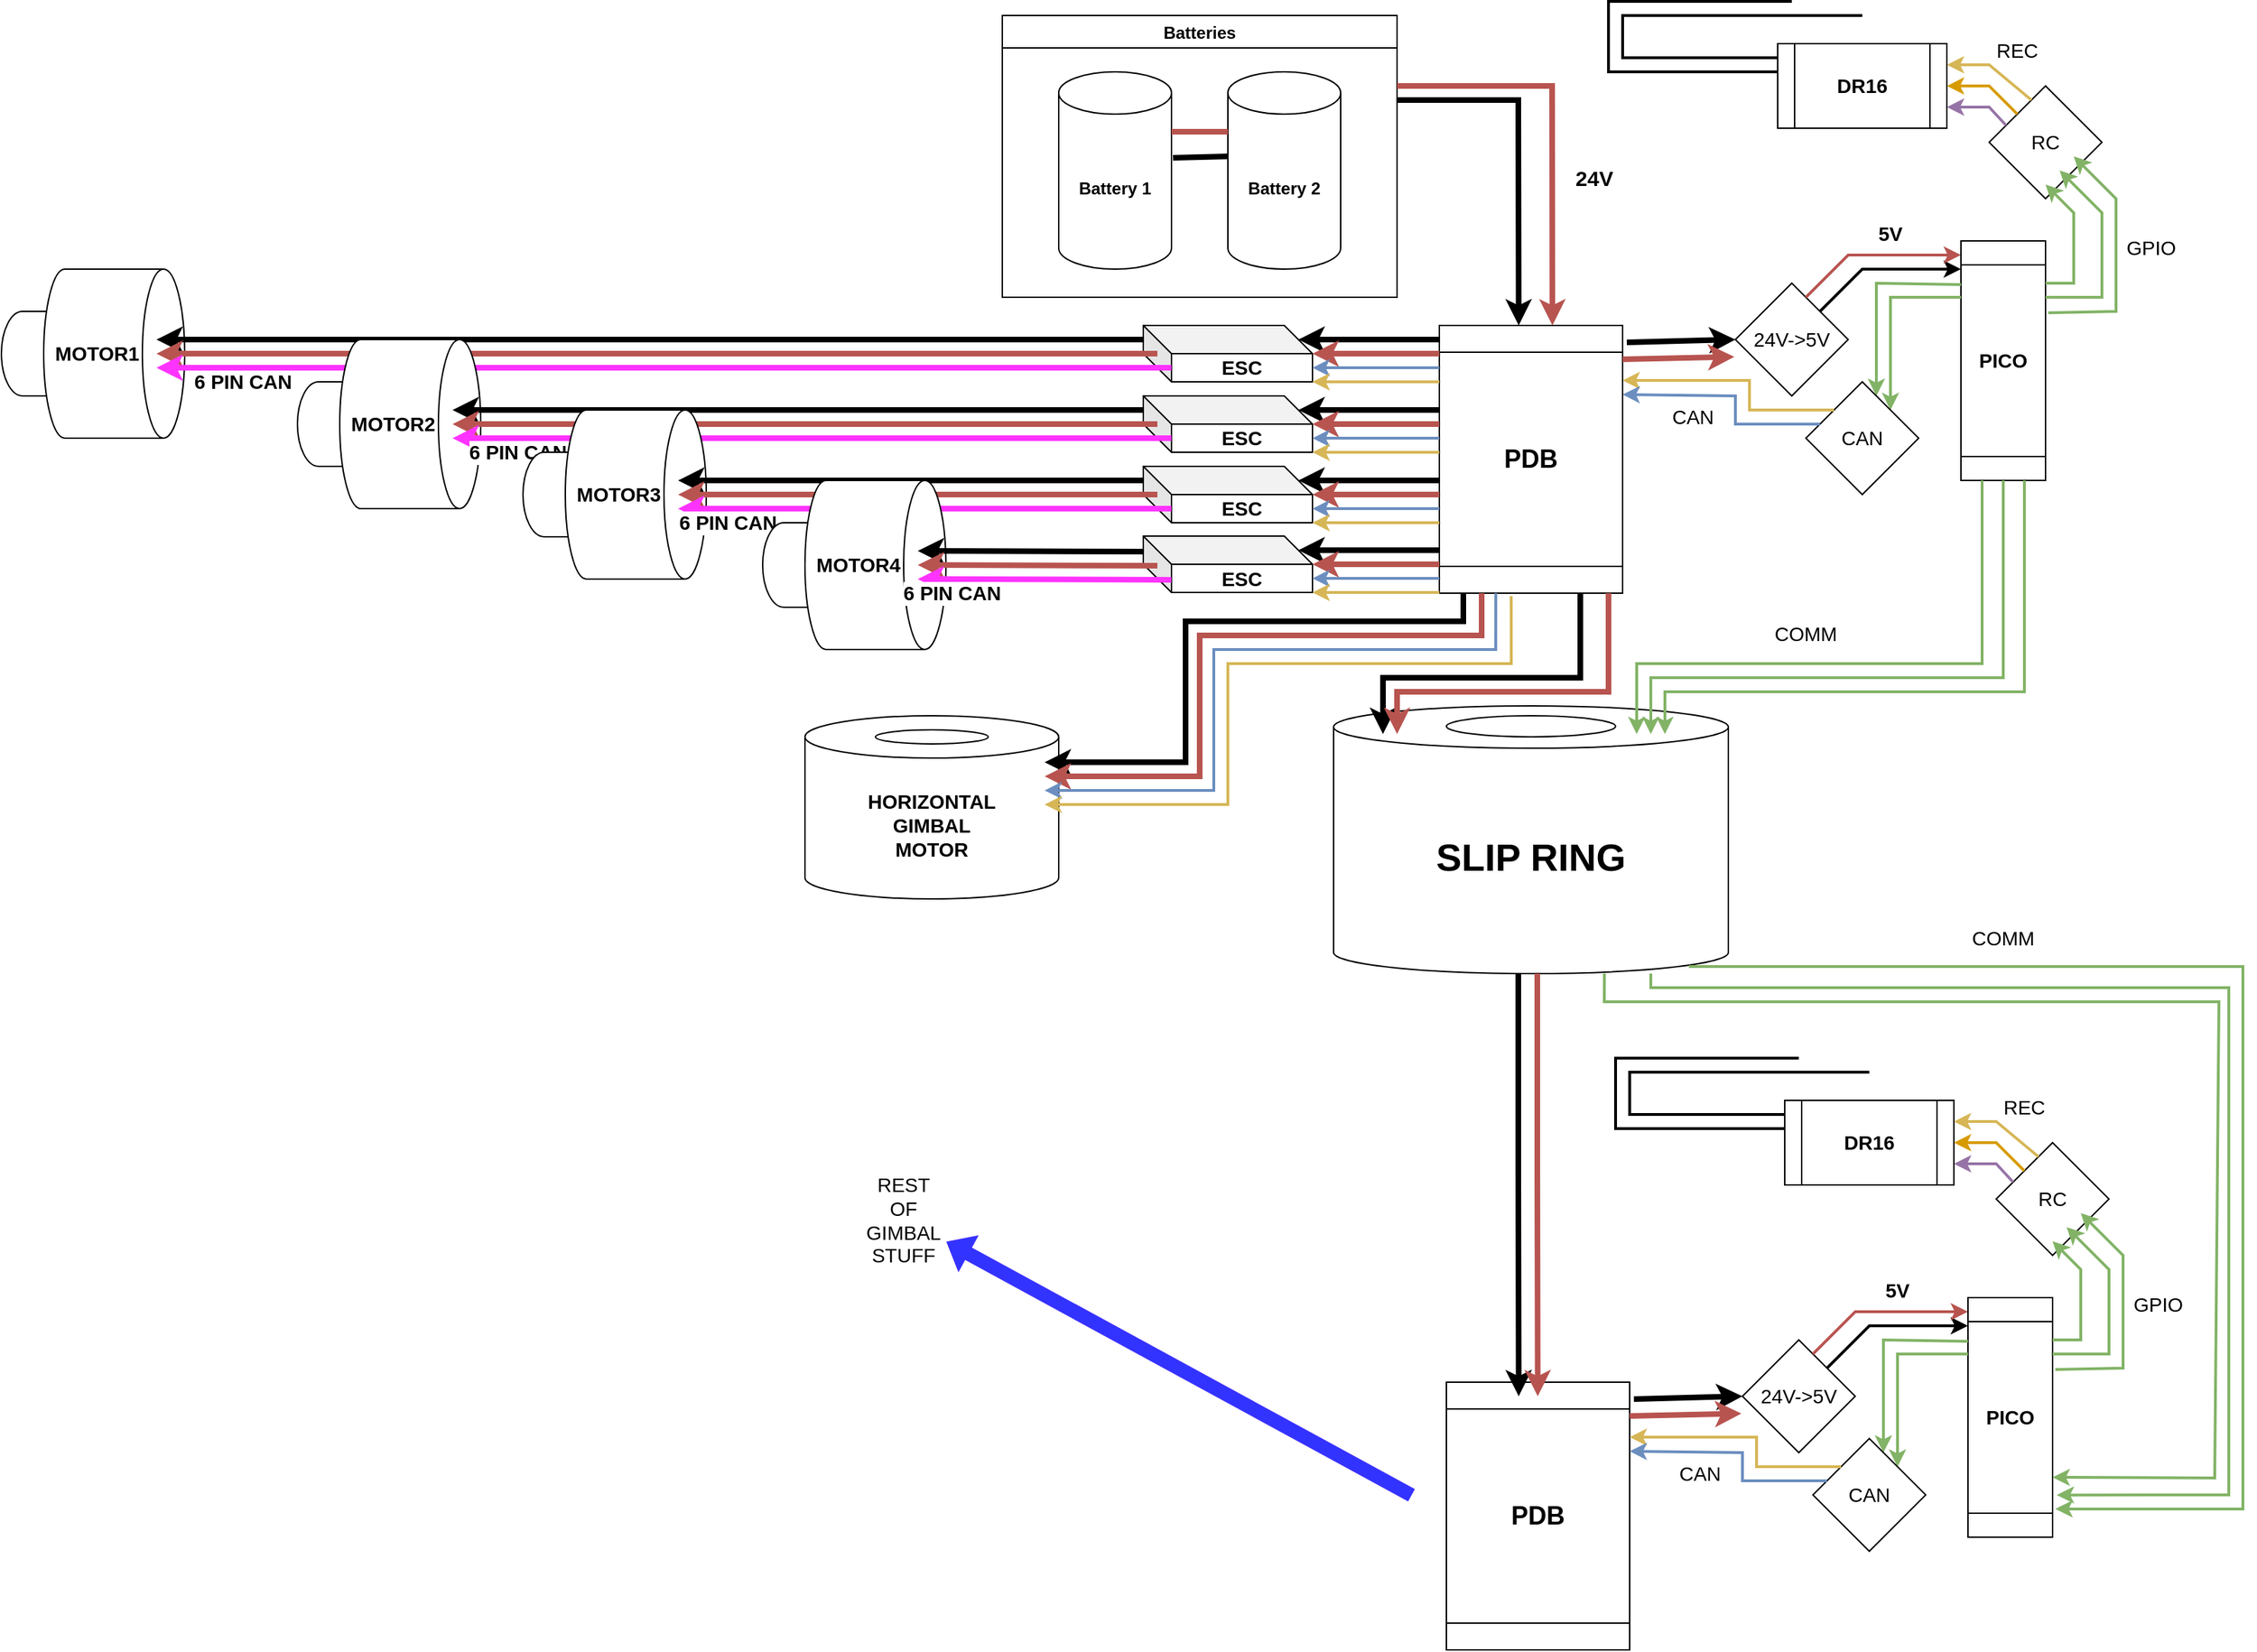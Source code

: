 <mxfile version="20.0.4" type="github">
  <diagram id="C5RBs43oDa-KdzZeNtuy" name="Page-1">
    <mxGraphModel dx="2061" dy="1180" grid="1" gridSize="10" guides="1" tooltips="1" connect="1" arrows="1" fold="1" page="1" pageScale="1" pageWidth="827" pageHeight="1169" math="0" shadow="0">
      <root>
        <mxCell id="WIyWlLk6GJQsqaUBKTNV-0" />
        <mxCell id="WIyWlLk6GJQsqaUBKTNV-1" parent="WIyWlLk6GJQsqaUBKTNV-0" />
        <mxCell id="nK2j5enhJsr7-rCD3_EY-157" value="&lt;div&gt;&lt;b&gt;HORIZONTAL&lt;/b&gt;&lt;/div&gt;&lt;div&gt;&lt;b&gt;GIMBAL&lt;/b&gt;&lt;/div&gt;&lt;div&gt;&lt;b&gt;MOTOR&lt;br&gt;&lt;/b&gt;&lt;/div&gt;" style="shape=cylinder3;whiteSpace=wrap;html=1;boundedLbl=1;backgroundOutline=1;size=15;fontSize=14;" vertex="1" parent="WIyWlLk6GJQsqaUBKTNV-1">
          <mxGeometry x="610" y="527" width="180" height="130" as="geometry" />
        </mxCell>
        <mxCell id="nK2j5enhJsr7-rCD3_EY-158" value="" style="ellipse;whiteSpace=wrap;html=1;fontSize=14;" vertex="1" parent="WIyWlLk6GJQsqaUBKTNV-1">
          <mxGeometry x="660" y="537" width="80" height="10" as="geometry" />
        </mxCell>
        <mxCell id="nK2j5enhJsr7-rCD3_EY-0" value="Batteries" style="swimlane;" vertex="1" parent="WIyWlLk6GJQsqaUBKTNV-1">
          <mxGeometry x="750" y="30" width="280" height="200" as="geometry" />
        </mxCell>
        <mxCell id="nK2j5enhJsr7-rCD3_EY-1" value="&lt;b&gt;Battery 1&lt;/b&gt;" style="shape=cylinder3;whiteSpace=wrap;html=1;boundedLbl=1;backgroundOutline=1;size=15;" vertex="1" parent="nK2j5enhJsr7-rCD3_EY-0">
          <mxGeometry x="40" y="40" width="80" height="140" as="geometry" />
        </mxCell>
        <mxCell id="nK2j5enhJsr7-rCD3_EY-2" value="&lt;b&gt;Battery 2&lt;/b&gt;" style="shape=cylinder3;whiteSpace=wrap;html=1;boundedLbl=1;backgroundOutline=1;size=15;" vertex="1" parent="nK2j5enhJsr7-rCD3_EY-0">
          <mxGeometry x="160" y="40" width="80" height="140" as="geometry" />
        </mxCell>
        <mxCell id="nK2j5enhJsr7-rCD3_EY-3" value="" style="endArrow=none;html=1;rounded=0;entryX=0;entryY=0;entryDx=0;entryDy=42.5;entryPerimeter=0;exitX=1;exitY=0;exitDx=0;exitDy=42.5;exitPerimeter=0;fillColor=#f8cecc;strokeColor=#b85450;strokeWidth=4;" edge="1" parent="nK2j5enhJsr7-rCD3_EY-0" source="nK2j5enhJsr7-rCD3_EY-1" target="nK2j5enhJsr7-rCD3_EY-2">
          <mxGeometry width="50" height="50" relative="1" as="geometry">
            <mxPoint x="350" y="460" as="sourcePoint" />
            <mxPoint x="400" y="410" as="targetPoint" />
          </mxGeometry>
        </mxCell>
        <mxCell id="nK2j5enhJsr7-rCD3_EY-4" value="" style="endArrow=none;html=1;rounded=0;exitX=1.013;exitY=0.436;exitDx=0;exitDy=0;exitPerimeter=0;strokeWidth=4;" edge="1" parent="nK2j5enhJsr7-rCD3_EY-0" source="nK2j5enhJsr7-rCD3_EY-1">
          <mxGeometry width="50" height="50" relative="1" as="geometry">
            <mxPoint x="350" y="460" as="sourcePoint" />
            <mxPoint x="160" y="100" as="targetPoint" />
          </mxGeometry>
        </mxCell>
        <mxCell id="nK2j5enhJsr7-rCD3_EY-5" value="&lt;font style=&quot;font-size: 18px;&quot;&gt;&lt;b&gt;PDB&lt;/b&gt;&lt;/font&gt;" style="shape=process;whiteSpace=wrap;html=1;backgroundOutline=1;direction=south;" vertex="1" parent="WIyWlLk6GJQsqaUBKTNV-1">
          <mxGeometry x="1060" y="250" width="130" height="190" as="geometry" />
        </mxCell>
        <mxCell id="nK2j5enhJsr7-rCD3_EY-6" value="" style="endArrow=classic;html=1;rounded=0;strokeWidth=4;entryX=0;entryY=0.567;entryDx=0;entryDy=0;entryPerimeter=0;" edge="1" parent="WIyWlLk6GJQsqaUBKTNV-1" target="nK2j5enhJsr7-rCD3_EY-5">
          <mxGeometry width="50" height="50" relative="1" as="geometry">
            <mxPoint x="1030" y="90" as="sourcePoint" />
            <mxPoint x="1190" y="240" as="targetPoint" />
            <Array as="points">
              <mxPoint x="1116" y="90" />
            </Array>
          </mxGeometry>
        </mxCell>
        <mxCell id="nK2j5enhJsr7-rCD3_EY-7" value="" style="endArrow=classic;html=1;rounded=0;strokeWidth=4;entryX=0;entryY=0.383;entryDx=0;entryDy=0;exitX=1;exitY=0.25;exitDx=0;exitDy=0;entryPerimeter=0;fillColor=#f8cecc;strokeColor=#b85450;" edge="1" parent="WIyWlLk6GJQsqaUBKTNV-1" source="nK2j5enhJsr7-rCD3_EY-0" target="nK2j5enhJsr7-rCD3_EY-5">
          <mxGeometry width="50" height="50" relative="1" as="geometry">
            <mxPoint x="1050" y="90" as="sourcePoint" />
            <mxPoint x="1129" y="250" as="targetPoint" />
            <Array as="points">
              <mxPoint x="1140" y="80" />
            </Array>
          </mxGeometry>
        </mxCell>
        <mxCell id="nK2j5enhJsr7-rCD3_EY-8" value="&lt;font size=&quot;1&quot;&gt;&lt;b style=&quot;font-size: 15px;&quot;&gt;24V&lt;/b&gt;&lt;/font&gt;" style="text;html=1;strokeColor=none;fillColor=none;align=center;verticalAlign=middle;whiteSpace=wrap;rounded=0;" vertex="1" parent="WIyWlLk6GJQsqaUBKTNV-1">
          <mxGeometry x="1140" y="130" width="60" height="30" as="geometry" />
        </mxCell>
        <mxCell id="nK2j5enhJsr7-rCD3_EY-12" value="" style="endArrow=classic;html=1;rounded=0;fontSize=14;strokeWidth=4;exitX=0.063;exitY=-0.023;exitDx=0;exitDy=0;exitPerimeter=0;" edge="1" parent="WIyWlLk6GJQsqaUBKTNV-1" source="nK2j5enhJsr7-rCD3_EY-5">
          <mxGeometry width="50" height="50" relative="1" as="geometry">
            <mxPoint x="1140" y="370" as="sourcePoint" />
            <mxPoint x="1270" y="260" as="targetPoint" />
          </mxGeometry>
        </mxCell>
        <mxCell id="nK2j5enhJsr7-rCD3_EY-13" value="" style="endArrow=classic;html=1;rounded=0;fontSize=14;strokeWidth=4;entryX=0;entryY=0.25;entryDx=0;entryDy=0;fillColor=#f8cecc;strokeColor=#b85450;exitX=0.126;exitY=0;exitDx=0;exitDy=0;exitPerimeter=0;" edge="1" parent="WIyWlLk6GJQsqaUBKTNV-1" source="nK2j5enhJsr7-rCD3_EY-5">
          <mxGeometry width="50" height="50" relative="1" as="geometry">
            <mxPoint x="1200" y="271.97" as="sourcePoint" />
            <mxPoint x="1269.232" y="272.222" as="targetPoint" />
          </mxGeometry>
        </mxCell>
        <mxCell id="nK2j5enhJsr7-rCD3_EY-16" value="24V-&amp;gt;5V" style="rhombus;whiteSpace=wrap;html=1;fontSize=14;" vertex="1" parent="WIyWlLk6GJQsqaUBKTNV-1">
          <mxGeometry x="1270" y="220" width="80" height="80" as="geometry" />
        </mxCell>
        <mxCell id="nK2j5enhJsr7-rCD3_EY-17" value="" style="endArrow=classic;html=1;rounded=0;fontSize=14;strokeWidth=2;endSize=6;jumpSize=6;" edge="1" parent="WIyWlLk6GJQsqaUBKTNV-1" source="nK2j5enhJsr7-rCD3_EY-16">
          <mxGeometry width="50" height="50" relative="1" as="geometry">
            <mxPoint x="1390" y="230" as="sourcePoint" />
            <mxPoint x="1430" y="210" as="targetPoint" />
            <Array as="points">
              <mxPoint x="1360" y="210" />
            </Array>
          </mxGeometry>
        </mxCell>
        <mxCell id="nK2j5enhJsr7-rCD3_EY-18" value="" style="endArrow=classic;html=1;rounded=0;fontSize=14;strokeWidth=2;endSize=6;jumpSize=6;fillColor=#f8cecc;strokeColor=#b85450;" edge="1" parent="WIyWlLk6GJQsqaUBKTNV-1">
          <mxGeometry width="50" height="50" relative="1" as="geometry">
            <mxPoint x="1320" y="230" as="sourcePoint" />
            <mxPoint x="1430" y="200" as="targetPoint" />
            <Array as="points">
              <mxPoint x="1350" y="200" />
            </Array>
          </mxGeometry>
        </mxCell>
        <mxCell id="nK2j5enhJsr7-rCD3_EY-19" value="&lt;b&gt;5V&lt;/b&gt;" style="text;html=1;strokeColor=none;fillColor=none;align=center;verticalAlign=middle;whiteSpace=wrap;rounded=0;fontSize=14;" vertex="1" parent="WIyWlLk6GJQsqaUBKTNV-1">
          <mxGeometry x="1350" y="170" width="60" height="30" as="geometry" />
        </mxCell>
        <mxCell id="nK2j5enhJsr7-rCD3_EY-21" value="&lt;b&gt;PICO&lt;/b&gt;" style="shape=process;whiteSpace=wrap;html=1;backgroundOutline=1;fontSize=14;direction=south;" vertex="1" parent="WIyWlLk6GJQsqaUBKTNV-1">
          <mxGeometry x="1430" y="190" width="60" height="170" as="geometry" />
        </mxCell>
        <mxCell id="nK2j5enhJsr7-rCD3_EY-23" value="" style="endArrow=classic;html=1;rounded=0;fontSize=14;endSize=6;strokeWidth=2;jumpSize=6;exitX=0.182;exitY=1;exitDx=0;exitDy=0;exitPerimeter=0;fillColor=#d5e8d4;strokeColor=#82b366;" edge="1" parent="WIyWlLk6GJQsqaUBKTNV-1" source="nK2j5enhJsr7-rCD3_EY-21">
          <mxGeometry width="50" height="50" relative="1" as="geometry">
            <mxPoint x="1120" y="290" as="sourcePoint" />
            <mxPoint x="1370" y="300" as="targetPoint" />
            <Array as="points">
              <mxPoint x="1370" y="220" />
            </Array>
          </mxGeometry>
        </mxCell>
        <mxCell id="nK2j5enhJsr7-rCD3_EY-25" value="" style="endArrow=classic;html=1;rounded=0;fontSize=14;endSize=6;strokeWidth=2;jumpSize=6;fillColor=#d5e8d4;strokeColor=#82b366;" edge="1" parent="WIyWlLk6GJQsqaUBKTNV-1">
          <mxGeometry width="50" height="50" relative="1" as="geometry">
            <mxPoint x="1430" y="230" as="sourcePoint" />
            <mxPoint x="1380" y="310" as="targetPoint" />
            <Array as="points">
              <mxPoint x="1380" y="230" />
            </Array>
          </mxGeometry>
        </mxCell>
        <mxCell id="nK2j5enhJsr7-rCD3_EY-26" value="CAN " style="rhombus;whiteSpace=wrap;html=1;fontSize=14;" vertex="1" parent="WIyWlLk6GJQsqaUBKTNV-1">
          <mxGeometry x="1320" y="290" width="80" height="80" as="geometry" />
        </mxCell>
        <mxCell id="nK2j5enhJsr7-rCD3_EY-27" value="" style="endArrow=classic;html=1;rounded=0;fontSize=14;endSize=6;strokeWidth=2;jumpSize=6;exitX=0;exitY=0;exitDx=0;exitDy=0;fillColor=#fff2cc;strokeColor=#d6b656;" edge="1" parent="WIyWlLk6GJQsqaUBKTNV-1" source="nK2j5enhJsr7-rCD3_EY-26">
          <mxGeometry width="50" height="50" relative="1" as="geometry">
            <mxPoint x="1120" y="290" as="sourcePoint" />
            <mxPoint x="1190" y="289" as="targetPoint" />
            <Array as="points">
              <mxPoint x="1280" y="310" />
              <mxPoint x="1280" y="289" />
            </Array>
          </mxGeometry>
        </mxCell>
        <mxCell id="nK2j5enhJsr7-rCD3_EY-28" value="" style="endArrow=classic;html=1;rounded=0;fontSize=14;endSize=6;strokeWidth=2;jumpSize=6;fillColor=#dae8fc;strokeColor=#6c8ebf;" edge="1" parent="WIyWlLk6GJQsqaUBKTNV-1">
          <mxGeometry width="50" height="50" relative="1" as="geometry">
            <mxPoint x="1330" y="320" as="sourcePoint" />
            <mxPoint x="1190" y="299" as="targetPoint" />
            <Array as="points">
              <mxPoint x="1270" y="320" />
              <mxPoint x="1270" y="300" />
            </Array>
          </mxGeometry>
        </mxCell>
        <mxCell id="nK2j5enhJsr7-rCD3_EY-29" value="RC" style="rhombus;whiteSpace=wrap;html=1;fontSize=14;" vertex="1" parent="WIyWlLk6GJQsqaUBKTNV-1">
          <mxGeometry x="1450" y="80" width="80" height="80" as="geometry" />
        </mxCell>
        <mxCell id="nK2j5enhJsr7-rCD3_EY-30" value="" style="endArrow=classic;html=1;rounded=0;fontSize=14;endSize=6;strokeWidth=2;jumpSize=6;fillColor=#d5e8d4;strokeColor=#82b366;" edge="1" parent="WIyWlLk6GJQsqaUBKTNV-1">
          <mxGeometry width="50" height="50" relative="1" as="geometry">
            <mxPoint x="1490" y="220" as="sourcePoint" />
            <mxPoint x="1490" y="150" as="targetPoint" />
            <Array as="points">
              <mxPoint x="1510" y="220" />
              <mxPoint x="1510" y="170" />
            </Array>
          </mxGeometry>
        </mxCell>
        <mxCell id="nK2j5enhJsr7-rCD3_EY-31" value="" style="endArrow=classic;html=1;rounded=0;fontSize=14;endSize=6;strokeWidth=2;jumpSize=6;fillColor=#d5e8d4;strokeColor=#82b366;" edge="1" parent="WIyWlLk6GJQsqaUBKTNV-1">
          <mxGeometry width="50" height="50" relative="1" as="geometry">
            <mxPoint x="1490" y="230" as="sourcePoint" />
            <mxPoint x="1500" y="140" as="targetPoint" />
            <Array as="points">
              <mxPoint x="1530" y="230" />
              <mxPoint x="1530" y="170" />
            </Array>
          </mxGeometry>
        </mxCell>
        <mxCell id="nK2j5enhJsr7-rCD3_EY-32" value="" style="endArrow=classic;html=1;rounded=0;fontSize=14;endSize=6;strokeWidth=2;jumpSize=6;exitX=0.3;exitY=-0.033;exitDx=0;exitDy=0;exitPerimeter=0;fillColor=#d5e8d4;strokeColor=#82b366;" edge="1" parent="WIyWlLk6GJQsqaUBKTNV-1" source="nK2j5enhJsr7-rCD3_EY-21">
          <mxGeometry width="50" height="50" relative="1" as="geometry">
            <mxPoint x="1500" y="240" as="sourcePoint" />
            <mxPoint x="1510" y="130" as="targetPoint" />
            <Array as="points">
              <mxPoint x="1540" y="240" />
              <mxPoint x="1540" y="160" />
            </Array>
          </mxGeometry>
        </mxCell>
        <mxCell id="nK2j5enhJsr7-rCD3_EY-33" value="&lt;b&gt;DR16&lt;/b&gt;" style="shape=process;whiteSpace=wrap;html=1;backgroundOutline=1;fontSize=14;" vertex="1" parent="WIyWlLk6GJQsqaUBKTNV-1">
          <mxGeometry x="1300" y="50" width="120" height="60" as="geometry" />
        </mxCell>
        <mxCell id="nK2j5enhJsr7-rCD3_EY-35" value="" style="endArrow=none;html=1;rounded=0;fontSize=14;endSize=6;strokeWidth=2;jumpSize=6;" edge="1" parent="WIyWlLk6GJQsqaUBKTNV-1">
          <mxGeometry width="50" height="50" relative="1" as="geometry">
            <mxPoint x="1360" y="30" as="sourcePoint" />
            <mxPoint x="1300" y="60" as="targetPoint" />
            <Array as="points">
              <mxPoint x="1190" y="30" />
              <mxPoint x="1190" y="60" />
            </Array>
          </mxGeometry>
        </mxCell>
        <mxCell id="nK2j5enhJsr7-rCD3_EY-36" value="" style="endArrow=none;html=1;rounded=0;fontSize=14;endSize=6;strokeWidth=2;jumpSize=6;" edge="1" parent="WIyWlLk6GJQsqaUBKTNV-1">
          <mxGeometry width="50" height="50" relative="1" as="geometry">
            <mxPoint x="1310" y="20" as="sourcePoint" />
            <mxPoint x="1300" y="70" as="targetPoint" />
            <Array as="points">
              <mxPoint x="1180" y="20" />
              <mxPoint x="1180" y="70" />
            </Array>
          </mxGeometry>
        </mxCell>
        <mxCell id="nK2j5enhJsr7-rCD3_EY-37" value="" style="endArrow=classic;html=1;rounded=0;fontSize=14;endSize=6;strokeWidth=2;jumpSize=6;entryX=1;entryY=0.25;entryDx=0;entryDy=0;fillColor=#fff2cc;strokeColor=#d6b656;" edge="1" parent="WIyWlLk6GJQsqaUBKTNV-1" target="nK2j5enhJsr7-rCD3_EY-33">
          <mxGeometry width="50" height="50" relative="1" as="geometry">
            <mxPoint x="1480" y="90" as="sourcePoint" />
            <mxPoint x="1450" y="60" as="targetPoint" />
            <Array as="points">
              <mxPoint x="1450" y="65" />
            </Array>
          </mxGeometry>
        </mxCell>
        <mxCell id="nK2j5enhJsr7-rCD3_EY-38" value="" style="endArrow=classic;html=1;rounded=0;fontSize=14;endSize=6;strokeWidth=2;jumpSize=6;exitX=0;exitY=0;exitDx=0;exitDy=0;entryX=1;entryY=0.5;entryDx=0;entryDy=0;fillColor=#ffe6cc;strokeColor=#d79b00;" edge="1" parent="WIyWlLk6GJQsqaUBKTNV-1" source="nK2j5enhJsr7-rCD3_EY-29" target="nK2j5enhJsr7-rCD3_EY-33">
          <mxGeometry width="50" height="50" relative="1" as="geometry">
            <mxPoint x="1492" y="97.04" as="sourcePoint" />
            <mxPoint x="1430" y="75" as="targetPoint" />
            <Array as="points">
              <mxPoint x="1450" y="80" />
            </Array>
          </mxGeometry>
        </mxCell>
        <mxCell id="nK2j5enhJsr7-rCD3_EY-39" value="" style="endArrow=classic;html=1;rounded=0;fontSize=14;endSize=6;strokeWidth=2;jumpSize=6;exitX=0.15;exitY=0.35;exitDx=0;exitDy=0;exitPerimeter=0;entryX=1;entryY=0.75;entryDx=0;entryDy=0;fillColor=#e1d5e7;strokeColor=#9673a6;" edge="1" parent="WIyWlLk6GJQsqaUBKTNV-1" source="nK2j5enhJsr7-rCD3_EY-29" target="nK2j5enhJsr7-rCD3_EY-33">
          <mxGeometry width="50" height="50" relative="1" as="geometry">
            <mxPoint x="1487.04" y="106" as="sourcePoint" />
            <mxPoint x="1430" y="90" as="targetPoint" />
            <Array as="points">
              <mxPoint x="1450" y="95" />
            </Array>
          </mxGeometry>
        </mxCell>
        <mxCell id="nK2j5enhJsr7-rCD3_EY-48" value="&lt;b&gt;ESC&lt;/b&gt;" style="shape=cube;whiteSpace=wrap;html=1;boundedLbl=1;backgroundOutline=1;darkOpacity=0.05;darkOpacity2=0.1;fontSize=14;" vertex="1" parent="WIyWlLk6GJQsqaUBKTNV-1">
          <mxGeometry x="850" y="250" width="120" height="40" as="geometry" />
        </mxCell>
        <mxCell id="nK2j5enhJsr7-rCD3_EY-50" value="" style="endArrow=classic;html=1;rounded=0;fontSize=14;endSize=6;strokeWidth=4;jumpSize=6;exitX=0.158;exitY=1;exitDx=0;exitDy=0;exitPerimeter=0;entryX=0;entryY=0;entryDx=110;entryDy=10;entryPerimeter=0;" edge="1" parent="WIyWlLk6GJQsqaUBKTNV-1" target="nK2j5enhJsr7-rCD3_EY-48">
          <mxGeometry width="50" height="50" relative="1" as="geometry">
            <mxPoint x="1060" y="260.02" as="sourcePoint" />
            <mxPoint x="930" y="450" as="targetPoint" />
          </mxGeometry>
        </mxCell>
        <mxCell id="nK2j5enhJsr7-rCD3_EY-51" value="" style="endArrow=classic;html=1;rounded=0;fontSize=14;endSize=6;strokeWidth=4;jumpSize=6;entryX=0;entryY=0;entryDx=110;entryDy=10;entryPerimeter=0;fillColor=#f8cecc;strokeColor=#b85450;" edge="1" parent="WIyWlLk6GJQsqaUBKTNV-1">
          <mxGeometry width="50" height="50" relative="1" as="geometry">
            <mxPoint x="1060" y="270" as="sourcePoint" />
            <mxPoint x="970" y="270" as="targetPoint" />
            <Array as="points">
              <mxPoint x="1020" y="270" />
            </Array>
          </mxGeometry>
        </mxCell>
        <mxCell id="nK2j5enhJsr7-rCD3_EY-52" value="" style="endArrow=classic;html=1;rounded=0;fontSize=14;endSize=6;strokeWidth=2;jumpSize=6;fillColor=#dae8fc;strokeColor=#6c8ebf;" edge="1" parent="WIyWlLk6GJQsqaUBKTNV-1">
          <mxGeometry width="50" height="50" relative="1" as="geometry">
            <mxPoint x="1060" y="280" as="sourcePoint" />
            <mxPoint x="970" y="280" as="targetPoint" />
          </mxGeometry>
        </mxCell>
        <mxCell id="nK2j5enhJsr7-rCD3_EY-53" value="" style="endArrow=classic;html=1;rounded=0;fontSize=14;endSize=6;strokeWidth=2;jumpSize=6;fillColor=#fff2cc;strokeColor=#d6b656;" edge="1" parent="WIyWlLk6GJQsqaUBKTNV-1">
          <mxGeometry width="50" height="50" relative="1" as="geometry">
            <mxPoint x="1060" y="290" as="sourcePoint" />
            <mxPoint x="970" y="290" as="targetPoint" />
          </mxGeometry>
        </mxCell>
        <mxCell id="nK2j5enhJsr7-rCD3_EY-55" value="&lt;b&gt;ESC&lt;/b&gt;" style="shape=cube;whiteSpace=wrap;html=1;boundedLbl=1;backgroundOutline=1;darkOpacity=0.05;darkOpacity2=0.1;fontSize=14;" vertex="1" parent="WIyWlLk6GJQsqaUBKTNV-1">
          <mxGeometry x="850" y="300" width="120" height="40" as="geometry" />
        </mxCell>
        <mxCell id="nK2j5enhJsr7-rCD3_EY-56" value="" style="endArrow=classic;html=1;rounded=0;fontSize=14;endSize=6;strokeWidth=4;jumpSize=6;exitX=0.158;exitY=1;exitDx=0;exitDy=0;exitPerimeter=0;entryX=0;entryY=0;entryDx=110;entryDy=10;entryPerimeter=0;" edge="1" parent="WIyWlLk6GJQsqaUBKTNV-1" target="nK2j5enhJsr7-rCD3_EY-55">
          <mxGeometry width="50" height="50" relative="1" as="geometry">
            <mxPoint x="1060" y="310.02" as="sourcePoint" />
            <mxPoint x="930" y="500" as="targetPoint" />
          </mxGeometry>
        </mxCell>
        <mxCell id="nK2j5enhJsr7-rCD3_EY-57" value="" style="endArrow=classic;html=1;rounded=0;fontSize=14;endSize=6;strokeWidth=4;jumpSize=6;entryX=0;entryY=0;entryDx=110;entryDy=10;entryPerimeter=0;fillColor=#f8cecc;strokeColor=#b85450;" edge="1" parent="WIyWlLk6GJQsqaUBKTNV-1">
          <mxGeometry width="50" height="50" relative="1" as="geometry">
            <mxPoint x="1060" y="320" as="sourcePoint" />
            <mxPoint x="970" y="320" as="targetPoint" />
            <Array as="points">
              <mxPoint x="1020" y="320" />
            </Array>
          </mxGeometry>
        </mxCell>
        <mxCell id="nK2j5enhJsr7-rCD3_EY-58" value="" style="endArrow=classic;html=1;rounded=0;fontSize=14;endSize=6;strokeWidth=2;jumpSize=6;fillColor=#dae8fc;strokeColor=#6c8ebf;" edge="1" parent="WIyWlLk6GJQsqaUBKTNV-1">
          <mxGeometry width="50" height="50" relative="1" as="geometry">
            <mxPoint x="1060" y="330" as="sourcePoint" />
            <mxPoint x="970" y="330" as="targetPoint" />
          </mxGeometry>
        </mxCell>
        <mxCell id="nK2j5enhJsr7-rCD3_EY-59" value="" style="endArrow=classic;html=1;rounded=0;fontSize=14;endSize=6;strokeWidth=2;jumpSize=6;fillColor=#fff2cc;strokeColor=#d6b656;" edge="1" parent="WIyWlLk6GJQsqaUBKTNV-1">
          <mxGeometry width="50" height="50" relative="1" as="geometry">
            <mxPoint x="1060" y="340" as="sourcePoint" />
            <mxPoint x="970" y="340" as="targetPoint" />
          </mxGeometry>
        </mxCell>
        <mxCell id="nK2j5enhJsr7-rCD3_EY-60" value="&lt;b&gt;ESC&lt;/b&gt;" style="shape=cube;whiteSpace=wrap;html=1;boundedLbl=1;backgroundOutline=1;darkOpacity=0.05;darkOpacity2=0.1;fontSize=14;" vertex="1" parent="WIyWlLk6GJQsqaUBKTNV-1">
          <mxGeometry x="850" y="350" width="120" height="40" as="geometry" />
        </mxCell>
        <mxCell id="nK2j5enhJsr7-rCD3_EY-61" value="" style="endArrow=classic;html=1;rounded=0;fontSize=14;endSize=6;strokeWidth=4;jumpSize=6;exitX=0.158;exitY=1;exitDx=0;exitDy=0;exitPerimeter=0;entryX=0;entryY=0;entryDx=110;entryDy=10;entryPerimeter=0;" edge="1" parent="WIyWlLk6GJQsqaUBKTNV-1" target="nK2j5enhJsr7-rCD3_EY-60">
          <mxGeometry width="50" height="50" relative="1" as="geometry">
            <mxPoint x="1060" y="360.02" as="sourcePoint" />
            <mxPoint x="930" y="550" as="targetPoint" />
          </mxGeometry>
        </mxCell>
        <mxCell id="nK2j5enhJsr7-rCD3_EY-62" value="" style="endArrow=classic;html=1;rounded=0;fontSize=14;endSize=6;strokeWidth=4;jumpSize=6;entryX=0;entryY=0;entryDx=110;entryDy=10;entryPerimeter=0;fillColor=#f8cecc;strokeColor=#b85450;" edge="1" parent="WIyWlLk6GJQsqaUBKTNV-1">
          <mxGeometry width="50" height="50" relative="1" as="geometry">
            <mxPoint x="1060" y="370" as="sourcePoint" />
            <mxPoint x="970" y="370" as="targetPoint" />
            <Array as="points">
              <mxPoint x="1020" y="370" />
            </Array>
          </mxGeometry>
        </mxCell>
        <mxCell id="nK2j5enhJsr7-rCD3_EY-63" value="" style="endArrow=classic;html=1;rounded=0;fontSize=14;endSize=6;strokeWidth=2;jumpSize=6;fillColor=#dae8fc;strokeColor=#6c8ebf;" edge="1" parent="WIyWlLk6GJQsqaUBKTNV-1">
          <mxGeometry width="50" height="50" relative="1" as="geometry">
            <mxPoint x="1060" y="380" as="sourcePoint" />
            <mxPoint x="970" y="380" as="targetPoint" />
          </mxGeometry>
        </mxCell>
        <mxCell id="nK2j5enhJsr7-rCD3_EY-64" value="" style="endArrow=classic;html=1;rounded=0;fontSize=14;endSize=6;strokeWidth=2;jumpSize=6;fillColor=#fff2cc;strokeColor=#d6b656;" edge="1" parent="WIyWlLk6GJQsqaUBKTNV-1">
          <mxGeometry width="50" height="50" relative="1" as="geometry">
            <mxPoint x="1060" y="390" as="sourcePoint" />
            <mxPoint x="970" y="390" as="targetPoint" />
          </mxGeometry>
        </mxCell>
        <mxCell id="nK2j5enhJsr7-rCD3_EY-65" value="&lt;b&gt;ESC&lt;/b&gt;" style="shape=cube;whiteSpace=wrap;html=1;boundedLbl=1;backgroundOutline=1;darkOpacity=0.05;darkOpacity2=0.1;fontSize=14;" vertex="1" parent="WIyWlLk6GJQsqaUBKTNV-1">
          <mxGeometry x="850" y="399.5" width="120" height="40" as="geometry" />
        </mxCell>
        <mxCell id="nK2j5enhJsr7-rCD3_EY-66" value="" style="endArrow=classic;html=1;rounded=0;fontSize=14;endSize=6;strokeWidth=4;jumpSize=6;exitX=0.158;exitY=1;exitDx=0;exitDy=0;exitPerimeter=0;entryX=0;entryY=0;entryDx=110;entryDy=10;entryPerimeter=0;" edge="1" parent="WIyWlLk6GJQsqaUBKTNV-1" target="nK2j5enhJsr7-rCD3_EY-65">
          <mxGeometry width="50" height="50" relative="1" as="geometry">
            <mxPoint x="1060" y="409.52" as="sourcePoint" />
            <mxPoint x="930" y="599.5" as="targetPoint" />
          </mxGeometry>
        </mxCell>
        <mxCell id="nK2j5enhJsr7-rCD3_EY-67" value="" style="endArrow=classic;html=1;rounded=0;fontSize=14;endSize=6;strokeWidth=4;jumpSize=6;entryX=0;entryY=0;entryDx=110;entryDy=10;entryPerimeter=0;fillColor=#f8cecc;strokeColor=#b85450;" edge="1" parent="WIyWlLk6GJQsqaUBKTNV-1">
          <mxGeometry width="50" height="50" relative="1" as="geometry">
            <mxPoint x="1060" y="419.5" as="sourcePoint" />
            <mxPoint x="970" y="419.5" as="targetPoint" />
            <Array as="points">
              <mxPoint x="1020" y="419.5" />
            </Array>
          </mxGeometry>
        </mxCell>
        <mxCell id="nK2j5enhJsr7-rCD3_EY-68" value="" style="endArrow=classic;html=1;rounded=0;fontSize=14;endSize=6;strokeWidth=2;jumpSize=6;fillColor=#dae8fc;strokeColor=#6c8ebf;" edge="1" parent="WIyWlLk6GJQsqaUBKTNV-1">
          <mxGeometry width="50" height="50" relative="1" as="geometry">
            <mxPoint x="1060" y="429.5" as="sourcePoint" />
            <mxPoint x="970" y="429.5" as="targetPoint" />
          </mxGeometry>
        </mxCell>
        <mxCell id="nK2j5enhJsr7-rCD3_EY-69" value="" style="endArrow=classic;html=1;rounded=0;fontSize=14;endSize=6;strokeWidth=2;jumpSize=6;fillColor=#fff2cc;strokeColor=#d6b656;" edge="1" parent="WIyWlLk6GJQsqaUBKTNV-1">
          <mxGeometry width="50" height="50" relative="1" as="geometry">
            <mxPoint x="1060" y="439.5" as="sourcePoint" />
            <mxPoint x="970" y="439.5" as="targetPoint" />
          </mxGeometry>
        </mxCell>
        <mxCell id="nK2j5enhJsr7-rCD3_EY-72" value="REC" style="text;html=1;strokeColor=none;fillColor=none;align=center;verticalAlign=middle;whiteSpace=wrap;rounded=0;fontSize=14;" vertex="1" parent="WIyWlLk6GJQsqaUBKTNV-1">
          <mxGeometry x="1440" y="40" width="60" height="30" as="geometry" />
        </mxCell>
        <mxCell id="nK2j5enhJsr7-rCD3_EY-74" value="CAN" style="text;html=1;strokeColor=none;fillColor=none;align=center;verticalAlign=middle;whiteSpace=wrap;rounded=0;fontSize=14;" vertex="1" parent="WIyWlLk6GJQsqaUBKTNV-1">
          <mxGeometry x="1210" y="300" width="60" height="30" as="geometry" />
        </mxCell>
        <mxCell id="nK2j5enhJsr7-rCD3_EY-76" value="GPIO" style="text;html=1;strokeColor=none;fillColor=none;align=center;verticalAlign=middle;whiteSpace=wrap;rounded=0;fontSize=14;" vertex="1" parent="WIyWlLk6GJQsqaUBKTNV-1">
          <mxGeometry x="1535" y="180" width="60" height="30" as="geometry" />
        </mxCell>
        <mxCell id="nK2j5enhJsr7-rCD3_EY-86" value="" style="shape=cylinder3;whiteSpace=wrap;html=1;boundedLbl=1;backgroundOutline=1;size=15;fontSize=14;direction=south;" vertex="1" parent="WIyWlLk6GJQsqaUBKTNV-1">
          <mxGeometry x="40" y="240" width="80" height="60" as="geometry" />
        </mxCell>
        <mxCell id="nK2j5enhJsr7-rCD3_EY-87" value="&lt;b&gt;MOTOR1&lt;/b&gt;" style="shape=cylinder3;whiteSpace=wrap;html=1;boundedLbl=1;backgroundOutline=1;size=15;fontSize=14;direction=south;" vertex="1" parent="WIyWlLk6GJQsqaUBKTNV-1">
          <mxGeometry x="70" y="210" width="100" height="120" as="geometry" />
        </mxCell>
        <mxCell id="nK2j5enhJsr7-rCD3_EY-88" value="" style="endArrow=classic;html=1;rounded=0;fontSize=14;endSize=6;strokeWidth=4;jumpSize=6;exitX=0;exitY=0;exitDx=0;exitDy=10;exitPerimeter=0;" edge="1" parent="WIyWlLk6GJQsqaUBKTNV-1" source="nK2j5enhJsr7-rCD3_EY-48">
          <mxGeometry width="50" height="50" relative="1" as="geometry">
            <mxPoint x="830" y="260" as="sourcePoint" />
            <mxPoint x="150" y="260" as="targetPoint" />
          </mxGeometry>
        </mxCell>
        <mxCell id="nK2j5enhJsr7-rCD3_EY-89" value="" style="endArrow=classic;html=1;rounded=0;fontSize=14;endSize=6;strokeWidth=4;jumpSize=6;exitX=0;exitY=0;exitDx=0;exitDy=10;exitPerimeter=0;fillColor=#f8cecc;strokeColor=#b85450;" edge="1" parent="WIyWlLk6GJQsqaUBKTNV-1">
          <mxGeometry width="50" height="50" relative="1" as="geometry">
            <mxPoint x="860" y="270" as="sourcePoint" />
            <mxPoint x="150" y="270" as="targetPoint" />
          </mxGeometry>
        </mxCell>
        <mxCell id="nK2j5enhJsr7-rCD3_EY-90" value="" style="endArrow=classic;html=1;rounded=0;fontSize=14;endSize=6;strokeWidth=4;jumpSize=6;exitX=0;exitY=0;exitDx=0;exitDy=10;exitPerimeter=0;fillColor=#f5f5f5;strokeColor=#FF33FF;" edge="1" parent="WIyWlLk6GJQsqaUBKTNV-1">
          <mxGeometry width="50" height="50" relative="1" as="geometry">
            <mxPoint x="870" y="280" as="sourcePoint" />
            <mxPoint x="150" y="280" as="targetPoint" />
          </mxGeometry>
        </mxCell>
        <mxCell id="nK2j5enhJsr7-rCD3_EY-91" value="&lt;b&gt;6 PIN CAN&lt;/b&gt;" style="edgeLabel;html=1;align=center;verticalAlign=middle;resizable=0;points=[];fontSize=14;" vertex="1" connectable="0" parent="nK2j5enhJsr7-rCD3_EY-90">
          <mxGeometry x="0.863" y="3" relative="1" as="geometry">
            <mxPoint x="11" y="7" as="offset" />
          </mxGeometry>
        </mxCell>
        <mxCell id="nK2j5enhJsr7-rCD3_EY-98" value="" style="shape=cylinder3;whiteSpace=wrap;html=1;boundedLbl=1;backgroundOutline=1;size=15;fontSize=14;direction=south;" vertex="1" parent="WIyWlLk6GJQsqaUBKTNV-1">
          <mxGeometry x="250" y="290" width="80" height="60" as="geometry" />
        </mxCell>
        <mxCell id="nK2j5enhJsr7-rCD3_EY-99" value="&lt;b&gt;MOTOR2&lt;/b&gt;" style="shape=cylinder3;whiteSpace=wrap;html=1;boundedLbl=1;backgroundOutline=1;size=15;fontSize=14;direction=south;" vertex="1" parent="WIyWlLk6GJQsqaUBKTNV-1">
          <mxGeometry x="280" y="260" width="100" height="120" as="geometry" />
        </mxCell>
        <mxCell id="nK2j5enhJsr7-rCD3_EY-100" value="" style="endArrow=classic;html=1;rounded=0;fontSize=14;endSize=6;strokeWidth=4;jumpSize=6;" edge="1" parent="WIyWlLk6GJQsqaUBKTNV-1">
          <mxGeometry width="50" height="50" relative="1" as="geometry">
            <mxPoint x="850" y="310" as="sourcePoint" />
            <mxPoint x="360" y="310" as="targetPoint" />
          </mxGeometry>
        </mxCell>
        <mxCell id="nK2j5enhJsr7-rCD3_EY-101" value="" style="endArrow=classic;html=1;rounded=0;fontSize=14;endSize=6;strokeWidth=4;jumpSize=6;fillColor=#f8cecc;strokeColor=#b85450;" edge="1" parent="WIyWlLk6GJQsqaUBKTNV-1">
          <mxGeometry width="50" height="50" relative="1" as="geometry">
            <mxPoint x="860" y="320" as="sourcePoint" />
            <mxPoint x="360" y="320" as="targetPoint" />
          </mxGeometry>
        </mxCell>
        <mxCell id="nK2j5enhJsr7-rCD3_EY-102" value="" style="endArrow=classic;html=1;rounded=0;fontSize=14;endSize=6;strokeWidth=4;jumpSize=6;fillColor=#f5f5f5;strokeColor=#FF33FF;" edge="1" parent="WIyWlLk6GJQsqaUBKTNV-1">
          <mxGeometry width="50" height="50" relative="1" as="geometry">
            <mxPoint x="870" y="330" as="sourcePoint" />
            <mxPoint x="360" y="330" as="targetPoint" />
          </mxGeometry>
        </mxCell>
        <mxCell id="nK2j5enhJsr7-rCD3_EY-103" value="&lt;b&gt;6 PIN CAN&lt;/b&gt;" style="edgeLabel;html=1;align=center;verticalAlign=middle;resizable=0;points=[];fontSize=14;" vertex="1" connectable="0" parent="nK2j5enhJsr7-rCD3_EY-102">
          <mxGeometry x="0.863" y="3" relative="1" as="geometry">
            <mxPoint x="11" y="7" as="offset" />
          </mxGeometry>
        </mxCell>
        <mxCell id="nK2j5enhJsr7-rCD3_EY-104" value="" style="shape=cylinder3;whiteSpace=wrap;html=1;boundedLbl=1;backgroundOutline=1;size=15;fontSize=14;direction=south;" vertex="1" parent="WIyWlLk6GJQsqaUBKTNV-1">
          <mxGeometry x="410" y="340" width="80" height="60" as="geometry" />
        </mxCell>
        <mxCell id="nK2j5enhJsr7-rCD3_EY-105" value="&lt;b&gt;MOTOR3&lt;/b&gt;" style="shape=cylinder3;whiteSpace=wrap;html=1;boundedLbl=1;backgroundOutline=1;size=15;fontSize=14;direction=south;" vertex="1" parent="WIyWlLk6GJQsqaUBKTNV-1">
          <mxGeometry x="440" y="310" width="100" height="120" as="geometry" />
        </mxCell>
        <mxCell id="nK2j5enhJsr7-rCD3_EY-106" value="" style="endArrow=classic;html=1;rounded=0;fontSize=14;endSize=6;strokeWidth=4;jumpSize=6;" edge="1" parent="WIyWlLk6GJQsqaUBKTNV-1">
          <mxGeometry width="50" height="50" relative="1" as="geometry">
            <mxPoint x="850" y="360" as="sourcePoint" />
            <mxPoint x="520" y="360" as="targetPoint" />
          </mxGeometry>
        </mxCell>
        <mxCell id="nK2j5enhJsr7-rCD3_EY-107" value="" style="endArrow=classic;html=1;rounded=0;fontSize=14;endSize=6;strokeWidth=4;jumpSize=6;fillColor=#f8cecc;strokeColor=#b85450;" edge="1" parent="WIyWlLk6GJQsqaUBKTNV-1">
          <mxGeometry width="50" height="50" relative="1" as="geometry">
            <mxPoint x="860" y="370" as="sourcePoint" />
            <mxPoint x="520" y="370" as="targetPoint" />
          </mxGeometry>
        </mxCell>
        <mxCell id="nK2j5enhJsr7-rCD3_EY-108" value="" style="endArrow=classic;html=1;rounded=0;fontSize=14;endSize=6;strokeWidth=4;jumpSize=6;fillColor=#f5f5f5;strokeColor=#FF33FF;" edge="1" parent="WIyWlLk6GJQsqaUBKTNV-1">
          <mxGeometry width="50" height="50" relative="1" as="geometry">
            <mxPoint x="870" y="380" as="sourcePoint" />
            <mxPoint x="520" y="380" as="targetPoint" />
          </mxGeometry>
        </mxCell>
        <mxCell id="nK2j5enhJsr7-rCD3_EY-109" value="&lt;b&gt;6 PIN CAN&lt;/b&gt;" style="edgeLabel;html=1;align=center;verticalAlign=middle;resizable=0;points=[];fontSize=14;" vertex="1" connectable="0" parent="nK2j5enhJsr7-rCD3_EY-108">
          <mxGeometry x="0.863" y="3" relative="1" as="geometry">
            <mxPoint x="11" y="7" as="offset" />
          </mxGeometry>
        </mxCell>
        <mxCell id="nK2j5enhJsr7-rCD3_EY-110" value="" style="shape=cylinder3;whiteSpace=wrap;html=1;boundedLbl=1;backgroundOutline=1;size=15;fontSize=14;direction=south;" vertex="1" parent="WIyWlLk6GJQsqaUBKTNV-1">
          <mxGeometry x="580" y="390" width="80" height="60" as="geometry" />
        </mxCell>
        <mxCell id="nK2j5enhJsr7-rCD3_EY-111" value="&lt;b&gt;MOTOR4&lt;/b&gt;" style="shape=cylinder3;whiteSpace=wrap;html=1;boundedLbl=1;backgroundOutline=1;size=15;fontSize=14;direction=south;" vertex="1" parent="WIyWlLk6GJQsqaUBKTNV-1">
          <mxGeometry x="610" y="360" width="100" height="120" as="geometry" />
        </mxCell>
        <mxCell id="nK2j5enhJsr7-rCD3_EY-112" value="" style="endArrow=classic;html=1;rounded=0;fontSize=14;endSize=6;strokeWidth=4;jumpSize=6;" edge="1" parent="WIyWlLk6GJQsqaUBKTNV-1">
          <mxGeometry width="50" height="50" relative="1" as="geometry">
            <mxPoint x="850" y="410.5" as="sourcePoint" />
            <mxPoint x="690" y="410" as="targetPoint" />
          </mxGeometry>
        </mxCell>
        <mxCell id="nK2j5enhJsr7-rCD3_EY-113" value="" style="endArrow=classic;html=1;rounded=0;fontSize=14;endSize=6;strokeWidth=4;jumpSize=6;fillColor=#f8cecc;strokeColor=#b85450;" edge="1" parent="WIyWlLk6GJQsqaUBKTNV-1">
          <mxGeometry width="50" height="50" relative="1" as="geometry">
            <mxPoint x="860" y="420.5" as="sourcePoint" />
            <mxPoint x="690" y="420" as="targetPoint" />
          </mxGeometry>
        </mxCell>
        <mxCell id="nK2j5enhJsr7-rCD3_EY-114" value="" style="endArrow=classic;html=1;rounded=0;fontSize=14;endSize=6;strokeWidth=4;jumpSize=6;fillColor=#f5f5f5;strokeColor=#FF33FF;" edge="1" parent="WIyWlLk6GJQsqaUBKTNV-1">
          <mxGeometry width="50" height="50" relative="1" as="geometry">
            <mxPoint x="870" y="430.5" as="sourcePoint" />
            <mxPoint x="690" y="430" as="targetPoint" />
          </mxGeometry>
        </mxCell>
        <mxCell id="nK2j5enhJsr7-rCD3_EY-115" value="&lt;b&gt;6 PIN CAN&lt;/b&gt;" style="edgeLabel;html=1;align=center;verticalAlign=middle;resizable=0;points=[];fontSize=14;" vertex="1" connectable="0" parent="nK2j5enhJsr7-rCD3_EY-114">
          <mxGeometry x="0.863" y="3" relative="1" as="geometry">
            <mxPoint x="11" y="7" as="offset" />
          </mxGeometry>
        </mxCell>
        <mxCell id="nK2j5enhJsr7-rCD3_EY-116" value="&lt;font style=&quot;font-size: 27px;&quot;&gt;&lt;b&gt;SLIP RING&lt;/b&gt;&lt;/font&gt;" style="shape=cylinder3;whiteSpace=wrap;html=1;boundedLbl=1;backgroundOutline=1;size=15;fontSize=14;" vertex="1" parent="WIyWlLk6GJQsqaUBKTNV-1">
          <mxGeometry x="985" y="520" width="280" height="190" as="geometry" />
        </mxCell>
        <mxCell id="nK2j5enhJsr7-rCD3_EY-117" value="" style="ellipse;whiteSpace=wrap;html=1;fontSize=27;" vertex="1" parent="WIyWlLk6GJQsqaUBKTNV-1">
          <mxGeometry x="1065" y="527" width="120" height="15" as="geometry" />
        </mxCell>
        <mxCell id="nK2j5enhJsr7-rCD3_EY-119" value="" style="endArrow=classic;html=1;rounded=0;fontSize=14;strokeWidth=4;" edge="1" parent="WIyWlLk6GJQsqaUBKTNV-1">
          <mxGeometry width="50" height="50" relative="1" as="geometry">
            <mxPoint x="1160" y="440" as="sourcePoint" />
            <mxPoint x="1020" y="540" as="targetPoint" />
            <Array as="points">
              <mxPoint x="1160" y="500" />
              <mxPoint x="1020" y="500" />
            </Array>
          </mxGeometry>
        </mxCell>
        <mxCell id="nK2j5enhJsr7-rCD3_EY-120" value="" style="endArrow=classic;html=1;rounded=0;fontSize=14;strokeWidth=4;fillColor=#f8cecc;strokeColor=#b85450;" edge="1" parent="WIyWlLk6GJQsqaUBKTNV-1">
          <mxGeometry width="50" height="50" relative="1" as="geometry">
            <mxPoint x="1180" y="440" as="sourcePoint" />
            <mxPoint x="1030" y="540" as="targetPoint" />
            <Array as="points">
              <mxPoint x="1180" y="510" />
              <mxPoint x="1030" y="510" />
            </Array>
          </mxGeometry>
        </mxCell>
        <mxCell id="nK2j5enhJsr7-rCD3_EY-121" value="" style="endArrow=classic;html=1;rounded=0;fontSize=14;endSize=6;strokeWidth=2;jumpSize=6;fillColor=#d5e8d4;strokeColor=#82b366;exitX=1;exitY=0.75;exitDx=0;exitDy=0;" edge="1" parent="WIyWlLk6GJQsqaUBKTNV-1" source="nK2j5enhJsr7-rCD3_EY-21">
          <mxGeometry width="50" height="50" relative="1" as="geometry">
            <mxPoint x="1430" y="460" as="sourcePoint" />
            <mxPoint x="1200" y="540" as="targetPoint" />
            <Array as="points">
              <mxPoint x="1445" y="490" />
              <mxPoint x="1200" y="490" />
            </Array>
          </mxGeometry>
        </mxCell>
        <mxCell id="nK2j5enhJsr7-rCD3_EY-122" value="" style="endArrow=classic;html=1;rounded=0;fontSize=14;endSize=6;strokeWidth=2;jumpSize=6;fillColor=#d5e8d4;strokeColor=#82b366;exitX=1;exitY=0.5;exitDx=0;exitDy=0;" edge="1" parent="WIyWlLk6GJQsqaUBKTNV-1" source="nK2j5enhJsr7-rCD3_EY-21">
          <mxGeometry width="50" height="50" relative="1" as="geometry">
            <mxPoint x="1455" y="370" as="sourcePoint" />
            <mxPoint x="1210" y="540" as="targetPoint" />
            <Array as="points">
              <mxPoint x="1460" y="500" />
              <mxPoint x="1210" y="500" />
            </Array>
          </mxGeometry>
        </mxCell>
        <mxCell id="nK2j5enhJsr7-rCD3_EY-123" value="" style="endArrow=classic;html=1;rounded=0;fontSize=14;endSize=6;strokeWidth=2;jumpSize=6;fillColor=#d5e8d4;strokeColor=#82b366;exitX=1;exitY=0.25;exitDx=0;exitDy=0;" edge="1" parent="WIyWlLk6GJQsqaUBKTNV-1" source="nK2j5enhJsr7-rCD3_EY-21">
          <mxGeometry width="50" height="50" relative="1" as="geometry">
            <mxPoint x="1460" y="360" as="sourcePoint" />
            <mxPoint x="1220" y="540" as="targetPoint" />
            <Array as="points">
              <mxPoint x="1475" y="510" />
              <mxPoint x="1220" y="510" />
            </Array>
          </mxGeometry>
        </mxCell>
        <mxCell id="nK2j5enhJsr7-rCD3_EY-124" value="&lt;font style=&quot;font-size: 14px;&quot;&gt;COMM&lt;/font&gt;" style="text;html=1;strokeColor=none;fillColor=none;align=center;verticalAlign=middle;whiteSpace=wrap;rounded=0;fontSize=27;" vertex="1" parent="WIyWlLk6GJQsqaUBKTNV-1">
          <mxGeometry x="1290" y="450" width="60" height="30" as="geometry" />
        </mxCell>
        <mxCell id="nK2j5enhJsr7-rCD3_EY-125" value="&lt;font style=&quot;font-size: 18px;&quot;&gt;&lt;b&gt;PDB&lt;/b&gt;&lt;/font&gt;" style="shape=process;whiteSpace=wrap;html=1;backgroundOutline=1;direction=south;" vertex="1" parent="WIyWlLk6GJQsqaUBKTNV-1">
          <mxGeometry x="1065" y="1000" width="130" height="190" as="geometry" />
        </mxCell>
        <mxCell id="nK2j5enhJsr7-rCD3_EY-127" value="" style="endArrow=classic;html=1;rounded=0;fontSize=14;strokeWidth=4;exitX=0.063;exitY=-0.023;exitDx=0;exitDy=0;exitPerimeter=0;" edge="1" parent="WIyWlLk6GJQsqaUBKTNV-1" source="nK2j5enhJsr7-rCD3_EY-125">
          <mxGeometry width="50" height="50" relative="1" as="geometry">
            <mxPoint x="1145" y="1120" as="sourcePoint" />
            <mxPoint x="1275" y="1010" as="targetPoint" />
          </mxGeometry>
        </mxCell>
        <mxCell id="nK2j5enhJsr7-rCD3_EY-128" value="" style="endArrow=classic;html=1;rounded=0;fontSize=14;strokeWidth=4;entryX=0;entryY=0.25;entryDx=0;entryDy=0;fillColor=#f8cecc;strokeColor=#b85450;exitX=0.126;exitY=0;exitDx=0;exitDy=0;exitPerimeter=0;" edge="1" parent="WIyWlLk6GJQsqaUBKTNV-1" source="nK2j5enhJsr7-rCD3_EY-125">
          <mxGeometry width="50" height="50" relative="1" as="geometry">
            <mxPoint x="1205" y="1021.97" as="sourcePoint" />
            <mxPoint x="1274.232" y="1022.222" as="targetPoint" />
          </mxGeometry>
        </mxCell>
        <mxCell id="nK2j5enhJsr7-rCD3_EY-129" value="24V-&amp;gt;5V" style="rhombus;whiteSpace=wrap;html=1;fontSize=14;" vertex="1" parent="WIyWlLk6GJQsqaUBKTNV-1">
          <mxGeometry x="1275" y="970" width="80" height="80" as="geometry" />
        </mxCell>
        <mxCell id="nK2j5enhJsr7-rCD3_EY-130" value="" style="endArrow=classic;html=1;rounded=0;fontSize=14;strokeWidth=2;endSize=6;jumpSize=6;" edge="1" parent="WIyWlLk6GJQsqaUBKTNV-1" source="nK2j5enhJsr7-rCD3_EY-129">
          <mxGeometry width="50" height="50" relative="1" as="geometry">
            <mxPoint x="1395" y="980" as="sourcePoint" />
            <mxPoint x="1435" y="960" as="targetPoint" />
            <Array as="points">
              <mxPoint x="1365" y="960" />
            </Array>
          </mxGeometry>
        </mxCell>
        <mxCell id="nK2j5enhJsr7-rCD3_EY-131" value="" style="endArrow=classic;html=1;rounded=0;fontSize=14;strokeWidth=2;endSize=6;jumpSize=6;fillColor=#f8cecc;strokeColor=#b85450;" edge="1" parent="WIyWlLk6GJQsqaUBKTNV-1">
          <mxGeometry width="50" height="50" relative="1" as="geometry">
            <mxPoint x="1325" y="980" as="sourcePoint" />
            <mxPoint x="1435" y="950" as="targetPoint" />
            <Array as="points">
              <mxPoint x="1355" y="950" />
            </Array>
          </mxGeometry>
        </mxCell>
        <mxCell id="nK2j5enhJsr7-rCD3_EY-132" value="&lt;b&gt;5V&lt;/b&gt;" style="text;html=1;strokeColor=none;fillColor=none;align=center;verticalAlign=middle;whiteSpace=wrap;rounded=0;fontSize=14;" vertex="1" parent="WIyWlLk6GJQsqaUBKTNV-1">
          <mxGeometry x="1355" y="920" width="60" height="30" as="geometry" />
        </mxCell>
        <mxCell id="nK2j5enhJsr7-rCD3_EY-133" value="&lt;b&gt;PICO&lt;/b&gt;" style="shape=process;whiteSpace=wrap;html=1;backgroundOutline=1;fontSize=14;direction=south;" vertex="1" parent="WIyWlLk6GJQsqaUBKTNV-1">
          <mxGeometry x="1435" y="940" width="60" height="170" as="geometry" />
        </mxCell>
        <mxCell id="nK2j5enhJsr7-rCD3_EY-134" value="" style="endArrow=classic;html=1;rounded=0;fontSize=14;endSize=6;strokeWidth=2;jumpSize=6;exitX=0.182;exitY=1;exitDx=0;exitDy=0;exitPerimeter=0;fillColor=#d5e8d4;strokeColor=#82b366;" edge="1" parent="WIyWlLk6GJQsqaUBKTNV-1" source="nK2j5enhJsr7-rCD3_EY-133">
          <mxGeometry width="50" height="50" relative="1" as="geometry">
            <mxPoint x="1125" y="1040" as="sourcePoint" />
            <mxPoint x="1375" y="1050" as="targetPoint" />
            <Array as="points">
              <mxPoint x="1375" y="970" />
            </Array>
          </mxGeometry>
        </mxCell>
        <mxCell id="nK2j5enhJsr7-rCD3_EY-135" value="" style="endArrow=classic;html=1;rounded=0;fontSize=14;endSize=6;strokeWidth=2;jumpSize=6;fillColor=#d5e8d4;strokeColor=#82b366;" edge="1" parent="WIyWlLk6GJQsqaUBKTNV-1">
          <mxGeometry width="50" height="50" relative="1" as="geometry">
            <mxPoint x="1435" y="980" as="sourcePoint" />
            <mxPoint x="1385" y="1060" as="targetPoint" />
            <Array as="points">
              <mxPoint x="1385" y="980" />
            </Array>
          </mxGeometry>
        </mxCell>
        <mxCell id="nK2j5enhJsr7-rCD3_EY-136" value="CAN " style="rhombus;whiteSpace=wrap;html=1;fontSize=14;" vertex="1" parent="WIyWlLk6GJQsqaUBKTNV-1">
          <mxGeometry x="1325" y="1040" width="80" height="80" as="geometry" />
        </mxCell>
        <mxCell id="nK2j5enhJsr7-rCD3_EY-137" value="" style="endArrow=classic;html=1;rounded=0;fontSize=14;endSize=6;strokeWidth=2;jumpSize=6;exitX=0;exitY=0;exitDx=0;exitDy=0;fillColor=#fff2cc;strokeColor=#d6b656;" edge="1" parent="WIyWlLk6GJQsqaUBKTNV-1" source="nK2j5enhJsr7-rCD3_EY-136">
          <mxGeometry width="50" height="50" relative="1" as="geometry">
            <mxPoint x="1125" y="1040" as="sourcePoint" />
            <mxPoint x="1195" y="1039" as="targetPoint" />
            <Array as="points">
              <mxPoint x="1285" y="1060" />
              <mxPoint x="1285" y="1039" />
            </Array>
          </mxGeometry>
        </mxCell>
        <mxCell id="nK2j5enhJsr7-rCD3_EY-138" value="" style="endArrow=classic;html=1;rounded=0;fontSize=14;endSize=6;strokeWidth=2;jumpSize=6;fillColor=#dae8fc;strokeColor=#6c8ebf;" edge="1" parent="WIyWlLk6GJQsqaUBKTNV-1">
          <mxGeometry width="50" height="50" relative="1" as="geometry">
            <mxPoint x="1335" y="1070" as="sourcePoint" />
            <mxPoint x="1195" y="1049" as="targetPoint" />
            <Array as="points">
              <mxPoint x="1275" y="1070" />
              <mxPoint x="1275" y="1050" />
            </Array>
          </mxGeometry>
        </mxCell>
        <mxCell id="nK2j5enhJsr7-rCD3_EY-139" value="RC" style="rhombus;whiteSpace=wrap;html=1;fontSize=14;" vertex="1" parent="WIyWlLk6GJQsqaUBKTNV-1">
          <mxGeometry x="1455" y="830" width="80" height="80" as="geometry" />
        </mxCell>
        <mxCell id="nK2j5enhJsr7-rCD3_EY-140" value="" style="endArrow=classic;html=1;rounded=0;fontSize=14;endSize=6;strokeWidth=2;jumpSize=6;fillColor=#d5e8d4;strokeColor=#82b366;" edge="1" parent="WIyWlLk6GJQsqaUBKTNV-1">
          <mxGeometry width="50" height="50" relative="1" as="geometry">
            <mxPoint x="1495" y="970" as="sourcePoint" />
            <mxPoint x="1495" y="900" as="targetPoint" />
            <Array as="points">
              <mxPoint x="1515" y="970" />
              <mxPoint x="1515" y="920" />
            </Array>
          </mxGeometry>
        </mxCell>
        <mxCell id="nK2j5enhJsr7-rCD3_EY-141" value="" style="endArrow=classic;html=1;rounded=0;fontSize=14;endSize=6;strokeWidth=2;jumpSize=6;fillColor=#d5e8d4;strokeColor=#82b366;" edge="1" parent="WIyWlLk6GJQsqaUBKTNV-1">
          <mxGeometry width="50" height="50" relative="1" as="geometry">
            <mxPoint x="1495" y="980" as="sourcePoint" />
            <mxPoint x="1505" y="890" as="targetPoint" />
            <Array as="points">
              <mxPoint x="1535" y="980" />
              <mxPoint x="1535" y="920" />
            </Array>
          </mxGeometry>
        </mxCell>
        <mxCell id="nK2j5enhJsr7-rCD3_EY-142" value="" style="endArrow=classic;html=1;rounded=0;fontSize=14;endSize=6;strokeWidth=2;jumpSize=6;exitX=0.3;exitY=-0.033;exitDx=0;exitDy=0;exitPerimeter=0;fillColor=#d5e8d4;strokeColor=#82b366;" edge="1" parent="WIyWlLk6GJQsqaUBKTNV-1" source="nK2j5enhJsr7-rCD3_EY-133">
          <mxGeometry width="50" height="50" relative="1" as="geometry">
            <mxPoint x="1505" y="990" as="sourcePoint" />
            <mxPoint x="1515" y="880" as="targetPoint" />
            <Array as="points">
              <mxPoint x="1545" y="990" />
              <mxPoint x="1545" y="910" />
            </Array>
          </mxGeometry>
        </mxCell>
        <mxCell id="nK2j5enhJsr7-rCD3_EY-143" value="&lt;b&gt;DR16&lt;/b&gt;" style="shape=process;whiteSpace=wrap;html=1;backgroundOutline=1;fontSize=14;" vertex="1" parent="WIyWlLk6GJQsqaUBKTNV-1">
          <mxGeometry x="1305" y="800" width="120" height="60" as="geometry" />
        </mxCell>
        <mxCell id="nK2j5enhJsr7-rCD3_EY-144" value="" style="endArrow=none;html=1;rounded=0;fontSize=14;endSize=6;strokeWidth=2;jumpSize=6;" edge="1" parent="WIyWlLk6GJQsqaUBKTNV-1">
          <mxGeometry width="50" height="50" relative="1" as="geometry">
            <mxPoint x="1365" y="780" as="sourcePoint" />
            <mxPoint x="1305" y="810" as="targetPoint" />
            <Array as="points">
              <mxPoint x="1195" y="780" />
              <mxPoint x="1195" y="810" />
            </Array>
          </mxGeometry>
        </mxCell>
        <mxCell id="nK2j5enhJsr7-rCD3_EY-145" value="" style="endArrow=none;html=1;rounded=0;fontSize=14;endSize=6;strokeWidth=2;jumpSize=6;" edge="1" parent="WIyWlLk6GJQsqaUBKTNV-1">
          <mxGeometry width="50" height="50" relative="1" as="geometry">
            <mxPoint x="1315" y="770" as="sourcePoint" />
            <mxPoint x="1305" y="820" as="targetPoint" />
            <Array as="points">
              <mxPoint x="1185" y="770" />
              <mxPoint x="1185" y="820" />
            </Array>
          </mxGeometry>
        </mxCell>
        <mxCell id="nK2j5enhJsr7-rCD3_EY-146" value="" style="endArrow=classic;html=1;rounded=0;fontSize=14;endSize=6;strokeWidth=2;jumpSize=6;entryX=1;entryY=0.25;entryDx=0;entryDy=0;fillColor=#fff2cc;strokeColor=#d6b656;" edge="1" parent="WIyWlLk6GJQsqaUBKTNV-1" target="nK2j5enhJsr7-rCD3_EY-143">
          <mxGeometry width="50" height="50" relative="1" as="geometry">
            <mxPoint x="1485" y="840" as="sourcePoint" />
            <mxPoint x="1455" y="810" as="targetPoint" />
            <Array as="points">
              <mxPoint x="1455" y="815" />
            </Array>
          </mxGeometry>
        </mxCell>
        <mxCell id="nK2j5enhJsr7-rCD3_EY-147" value="" style="endArrow=classic;html=1;rounded=0;fontSize=14;endSize=6;strokeWidth=2;jumpSize=6;exitX=0;exitY=0;exitDx=0;exitDy=0;entryX=1;entryY=0.5;entryDx=0;entryDy=0;fillColor=#ffe6cc;strokeColor=#d79b00;" edge="1" parent="WIyWlLk6GJQsqaUBKTNV-1" source="nK2j5enhJsr7-rCD3_EY-139" target="nK2j5enhJsr7-rCD3_EY-143">
          <mxGeometry width="50" height="50" relative="1" as="geometry">
            <mxPoint x="1497" y="847.04" as="sourcePoint" />
            <mxPoint x="1435" y="825" as="targetPoint" />
            <Array as="points">
              <mxPoint x="1455" y="830" />
            </Array>
          </mxGeometry>
        </mxCell>
        <mxCell id="nK2j5enhJsr7-rCD3_EY-148" value="" style="endArrow=classic;html=1;rounded=0;fontSize=14;endSize=6;strokeWidth=2;jumpSize=6;exitX=0.15;exitY=0.35;exitDx=0;exitDy=0;exitPerimeter=0;entryX=1;entryY=0.75;entryDx=0;entryDy=0;fillColor=#e1d5e7;strokeColor=#9673a6;" edge="1" parent="WIyWlLk6GJQsqaUBKTNV-1" source="nK2j5enhJsr7-rCD3_EY-139" target="nK2j5enhJsr7-rCD3_EY-143">
          <mxGeometry width="50" height="50" relative="1" as="geometry">
            <mxPoint x="1492.04" y="856" as="sourcePoint" />
            <mxPoint x="1435" y="840" as="targetPoint" />
            <Array as="points">
              <mxPoint x="1455" y="845" />
            </Array>
          </mxGeometry>
        </mxCell>
        <mxCell id="nK2j5enhJsr7-rCD3_EY-149" value="REC" style="text;html=1;strokeColor=none;fillColor=none;align=center;verticalAlign=middle;whiteSpace=wrap;rounded=0;fontSize=14;" vertex="1" parent="WIyWlLk6GJQsqaUBKTNV-1">
          <mxGeometry x="1445" y="790" width="60" height="30" as="geometry" />
        </mxCell>
        <mxCell id="nK2j5enhJsr7-rCD3_EY-150" value="CAN" style="text;html=1;strokeColor=none;fillColor=none;align=center;verticalAlign=middle;whiteSpace=wrap;rounded=0;fontSize=14;" vertex="1" parent="WIyWlLk6GJQsqaUBKTNV-1">
          <mxGeometry x="1215" y="1050" width="60" height="30" as="geometry" />
        </mxCell>
        <mxCell id="nK2j5enhJsr7-rCD3_EY-151" value="GPIO" style="text;html=1;strokeColor=none;fillColor=none;align=center;verticalAlign=middle;whiteSpace=wrap;rounded=0;fontSize=14;" vertex="1" parent="WIyWlLk6GJQsqaUBKTNV-1">
          <mxGeometry x="1540" y="930" width="60" height="30" as="geometry" />
        </mxCell>
        <mxCell id="nK2j5enhJsr7-rCD3_EY-153" value="" style="endArrow=classic;html=1;rounded=0;fontSize=14;endSize=6;strokeWidth=4;jumpSize=6;entryX=0;entryY=0;entryDx=110;entryDy=10;entryPerimeter=0;" edge="1" parent="WIyWlLk6GJQsqaUBKTNV-1">
          <mxGeometry width="50" height="50" relative="1" as="geometry">
            <mxPoint x="1077" y="440" as="sourcePoint" />
            <mxPoint x="780" y="560" as="targetPoint" />
            <Array as="points">
              <mxPoint x="1077" y="460" />
              <mxPoint x="880" y="460" />
              <mxPoint x="880" y="560" />
            </Array>
          </mxGeometry>
        </mxCell>
        <mxCell id="nK2j5enhJsr7-rCD3_EY-154" value="" style="endArrow=classic;html=1;rounded=0;fontSize=14;endSize=6;strokeWidth=4;jumpSize=6;fillColor=#f8cecc;strokeColor=#b85450;" edge="1" parent="WIyWlLk6GJQsqaUBKTNV-1">
          <mxGeometry width="50" height="50" relative="1" as="geometry">
            <mxPoint x="1090" y="440" as="sourcePoint" />
            <mxPoint x="780" y="570" as="targetPoint" />
            <Array as="points">
              <mxPoint x="1090" y="470" />
              <mxPoint x="890" y="470" />
              <mxPoint x="890" y="570" />
            </Array>
          </mxGeometry>
        </mxCell>
        <mxCell id="nK2j5enhJsr7-rCD3_EY-155" value="" style="endArrow=classic;html=1;rounded=0;fontSize=14;endSize=6;strokeWidth=2;jumpSize=6;fillColor=#dae8fc;strokeColor=#6c8ebf;exitX=1;exitY=0.692;exitDx=0;exitDy=0;exitPerimeter=0;" edge="1" parent="WIyWlLk6GJQsqaUBKTNV-1" source="nK2j5enhJsr7-rCD3_EY-5">
          <mxGeometry width="50" height="50" relative="1" as="geometry">
            <mxPoint x="880" y="580" as="sourcePoint" />
            <mxPoint x="780" y="580" as="targetPoint" />
            <Array as="points">
              <mxPoint x="1100" y="480" />
              <mxPoint x="900" y="480" />
              <mxPoint x="900" y="580" />
            </Array>
          </mxGeometry>
        </mxCell>
        <mxCell id="nK2j5enhJsr7-rCD3_EY-156" value="" style="endArrow=classic;html=1;rounded=0;fontSize=14;endSize=6;strokeWidth=2;jumpSize=6;fillColor=#fff2cc;strokeColor=#d6b656;exitX=1.011;exitY=0.608;exitDx=0;exitDy=0;exitPerimeter=0;" edge="1" parent="WIyWlLk6GJQsqaUBKTNV-1" source="nK2j5enhJsr7-rCD3_EY-5">
          <mxGeometry width="50" height="50" relative="1" as="geometry">
            <mxPoint x="880" y="590" as="sourcePoint" />
            <mxPoint x="780" y="590" as="targetPoint" />
            <Array as="points">
              <mxPoint x="1111" y="490" />
              <mxPoint x="910" y="490" />
              <mxPoint x="910" y="590" />
            </Array>
          </mxGeometry>
        </mxCell>
        <mxCell id="nK2j5enhJsr7-rCD3_EY-165" value="" style="endArrow=classic;html=1;rounded=0;strokeWidth=4;entryX=0;entryY=0.567;entryDx=0;entryDy=0;entryPerimeter=0;" edge="1" parent="WIyWlLk6GJQsqaUBKTNV-1">
          <mxGeometry width="50" height="50" relative="1" as="geometry">
            <mxPoint x="1116" y="710" as="sourcePoint" />
            <mxPoint x="1116.29" y="1010" as="targetPoint" />
            <Array as="points">
              <mxPoint x="1116" y="850" />
            </Array>
          </mxGeometry>
        </mxCell>
        <mxCell id="nK2j5enhJsr7-rCD3_EY-166" value="" style="endArrow=classic;html=1;rounded=0;strokeWidth=4;entryX=0;entryY=0.567;entryDx=0;entryDy=0;entryPerimeter=0;fillColor=#f8cecc;strokeColor=#b85450;" edge="1" parent="WIyWlLk6GJQsqaUBKTNV-1">
          <mxGeometry width="50" height="50" relative="1" as="geometry">
            <mxPoint x="1129.5" y="710" as="sourcePoint" />
            <mxPoint x="1129.79" y="1010" as="targetPoint" />
            <Array as="points">
              <mxPoint x="1129.5" y="850" />
            </Array>
          </mxGeometry>
        </mxCell>
        <mxCell id="nK2j5enhJsr7-rCD3_EY-167" value="" style="endArrow=classic;html=1;rounded=0;fontSize=14;endSize=6;strokeWidth=2;jumpSize=6;fillColor=#d5e8d4;strokeColor=#82b366;exitX=0.9;exitY=0.974;exitDx=0;exitDy=0;exitPerimeter=0;entryX=0.882;entryY=-0.033;entryDx=0;entryDy=0;entryPerimeter=0;" edge="1" parent="WIyWlLk6GJQsqaUBKTNV-1" source="nK2j5enhJsr7-rCD3_EY-116" target="nK2j5enhJsr7-rCD3_EY-133">
          <mxGeometry width="50" height="50" relative="1" as="geometry">
            <mxPoint x="1610" y="560" as="sourcePoint" />
            <mxPoint x="1355" y="740" as="targetPoint" />
            <Array as="points">
              <mxPoint x="1630" y="705" />
              <mxPoint x="1630" y="1090" />
            </Array>
          </mxGeometry>
        </mxCell>
        <mxCell id="nK2j5enhJsr7-rCD3_EY-168" value="" style="endArrow=classic;html=1;rounded=0;fontSize=14;endSize=6;strokeWidth=2;jumpSize=6;fillColor=#d5e8d4;strokeColor=#82b366;entryX=0.824;entryY=-0.05;entryDx=0;entryDy=0;entryPerimeter=0;" edge="1" parent="WIyWlLk6GJQsqaUBKTNV-1" target="nK2j5enhJsr7-rCD3_EY-133">
          <mxGeometry width="50" height="50" relative="1" as="geometry">
            <mxPoint x="1210" y="710" as="sourcePoint" />
            <mxPoint x="1489.98" y="1094.94" as="targetPoint" />
            <Array as="points">
              <mxPoint x="1210" y="720" />
              <mxPoint x="1620" y="720" />
              <mxPoint x="1620" y="1080" />
            </Array>
          </mxGeometry>
        </mxCell>
        <mxCell id="nK2j5enhJsr7-rCD3_EY-169" value="" style="endArrow=classic;html=1;rounded=0;fontSize=14;endSize=6;strokeWidth=2;jumpSize=6;fillColor=#d5e8d4;strokeColor=#82b366;entryX=0.75;entryY=0;entryDx=0;entryDy=0;exitX=0.686;exitY=1;exitDx=0;exitDy=0;exitPerimeter=0;" edge="1" parent="WIyWlLk6GJQsqaUBKTNV-1" source="nK2j5enhJsr7-rCD3_EY-116" target="nK2j5enhJsr7-rCD3_EY-133">
          <mxGeometry width="50" height="50" relative="1" as="geometry">
            <mxPoint x="1180" y="720" as="sourcePoint" />
            <mxPoint x="1469.98" y="1104.94" as="targetPoint" />
            <Array as="points">
              <mxPoint x="1177" y="730" />
              <mxPoint x="1613" y="730" />
              <mxPoint x="1610" y="1068" />
            </Array>
          </mxGeometry>
        </mxCell>
        <mxCell id="nK2j5enhJsr7-rCD3_EY-170" value="COMM" style="text;html=1;strokeColor=none;fillColor=none;align=center;verticalAlign=middle;whiteSpace=wrap;rounded=0;fontSize=14;" vertex="1" parent="WIyWlLk6GJQsqaUBKTNV-1">
          <mxGeometry x="1430" y="670" width="60" height="30" as="geometry" />
        </mxCell>
        <mxCell id="nK2j5enhJsr7-rCD3_EY-171" value="" style="shape=flexArrow;endArrow=classic;html=1;rounded=0;fontSize=14;endSize=6;strokeColor=#FF33FF;strokeWidth=0;fillColor=#3333FF;jumpSize=6;" edge="1" parent="WIyWlLk6GJQsqaUBKTNV-1">
          <mxGeometry width="50" height="50" relative="1" as="geometry">
            <mxPoint x="1040" y="1080" as="sourcePoint" />
            <mxPoint x="710" y="900" as="targetPoint" />
          </mxGeometry>
        </mxCell>
        <mxCell id="nK2j5enhJsr7-rCD3_EY-172" value="REST OF GIMBAL STUFF" style="text;html=1;strokeColor=none;fillColor=none;align=center;verticalAlign=middle;whiteSpace=wrap;rounded=0;fontSize=14;" vertex="1" parent="WIyWlLk6GJQsqaUBKTNV-1">
          <mxGeometry x="650" y="870" width="60" height="30" as="geometry" />
        </mxCell>
      </root>
    </mxGraphModel>
  </diagram>
</mxfile>
